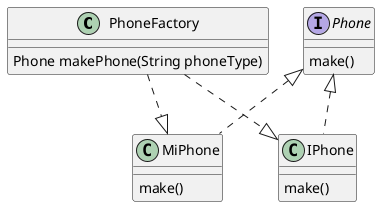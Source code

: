 @startuml
'https://plantuml.com/class-diagram

class PhoneFactory {
Phone makePhone(String phoneType)
}


interface Phone {
 make()
}

class MiPhone implements Phone {
make()
}

class IPhone implements Phone {
make()
}



PhoneFactory ..|> IPhone
PhoneFactory ..|> MiPhone


@enduml